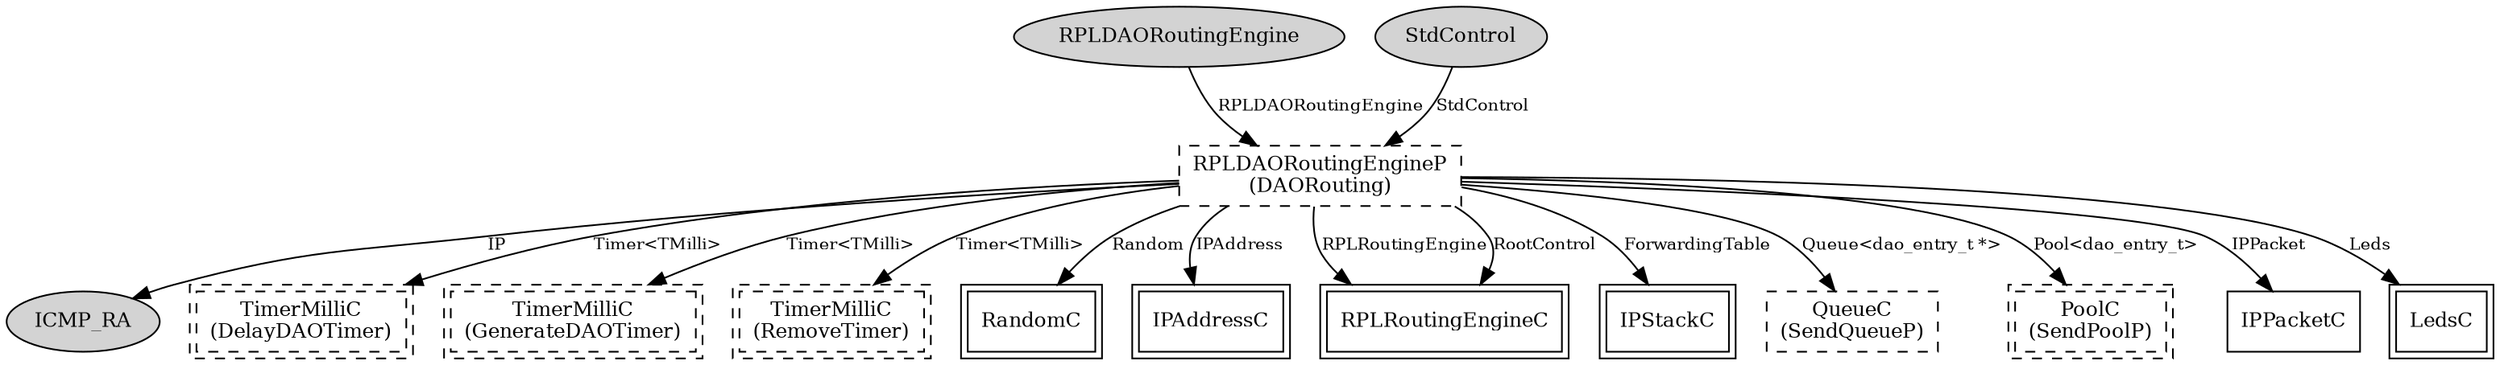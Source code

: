 digraph "tos.lib.net.rpl.RPLDAORoutingEngineC" {
  n0x4162dd00 [shape=ellipse, style=filled, label="RPLDAORoutingEngine", fontsize=12];
  "RPLDAORoutingEngineC.DAORouting" [fontsize=12, shape=box, style=dashed, label="RPLDAORoutingEngineP\n(DAORouting)", URL="../chtml/tos.lib.net.rpl.RPLDAORoutingEngineP.html"];
  n0x4162d848 [shape=ellipse, style=filled, label="StdControl", fontsize=12];
  "RPLDAORoutingEngineC.DAORouting" [fontsize=12, shape=box, style=dashed, label="RPLDAORoutingEngineP\n(DAORouting)", URL="../chtml/tos.lib.net.rpl.RPLDAORoutingEngineP.html"];
  "RPLDAORoutingEngineC.DAORouting" [fontsize=12, shape=box, style=dashed, label="RPLDAORoutingEngineP\n(DAORouting)", URL="../chtml/tos.lib.net.rpl.RPLDAORoutingEngineP.html"];
  n0x416205e8 [shape=ellipse, style=filled, label="ICMP_RA", fontsize=12];
  "RPLDAORoutingEngineC.DAORouting" [fontsize=12, shape=box, style=dashed, label="RPLDAORoutingEngineP\n(DAORouting)", URL="../chtml/tos.lib.net.rpl.RPLDAORoutingEngineP.html"];
  "RPLDAORoutingEngineC.DelayDAOTimer" [fontsize=12, shape=box,peripheries=2, style=dashed, label="TimerMilliC\n(DelayDAOTimer)", URL="../chtml/tos.system.TimerMilliC.html"];
  "RPLDAORoutingEngineC.DAORouting" [fontsize=12, shape=box, style=dashed, label="RPLDAORoutingEngineP\n(DAORouting)", URL="../chtml/tos.lib.net.rpl.RPLDAORoutingEngineP.html"];
  "RPLDAORoutingEngineC.GenerateDAOTimer" [fontsize=12, shape=box,peripheries=2, style=dashed, label="TimerMilliC\n(GenerateDAOTimer)", URL="../chtml/tos.system.TimerMilliC.html"];
  "RPLDAORoutingEngineC.DAORouting" [fontsize=12, shape=box, style=dashed, label="RPLDAORoutingEngineP\n(DAORouting)", URL="../chtml/tos.lib.net.rpl.RPLDAORoutingEngineP.html"];
  "RPLDAORoutingEngineC.RemoveTimer" [fontsize=12, shape=box,peripheries=2, style=dashed, label="TimerMilliC\n(RemoveTimer)", URL="../chtml/tos.system.TimerMilliC.html"];
  "RPLDAORoutingEngineC.DAORouting" [fontsize=12, shape=box, style=dashed, label="RPLDAORoutingEngineP\n(DAORouting)", URL="../chtml/tos.lib.net.rpl.RPLDAORoutingEngineP.html"];
  "RandomC" [fontsize=12, shape=box,peripheries=2, URL="../chtml/tos.system.RandomC.html"];
  "RPLDAORoutingEngineC.DAORouting" [fontsize=12, shape=box, style=dashed, label="RPLDAORoutingEngineP\n(DAORouting)", URL="../chtml/tos.lib.net.rpl.RPLDAORoutingEngineP.html"];
  "IPAddressC" [fontsize=12, shape=box,peripheries=2, URL="../chtml/tos.lib.net.blip.IPAddressC.html"];
  "RPLDAORoutingEngineC.DAORouting" [fontsize=12, shape=box, style=dashed, label="RPLDAORoutingEngineP\n(DAORouting)", URL="../chtml/tos.lib.net.rpl.RPLDAORoutingEngineP.html"];
  "RPLRoutingEngineC" [fontsize=12, shape=box,peripheries=2, URL="../chtml/tos.lib.net.rpl.RPLRoutingEngineC.html"];
  "RPLDAORoutingEngineC.DAORouting" [fontsize=12, shape=box, style=dashed, label="RPLDAORoutingEngineP\n(DAORouting)", URL="../chtml/tos.lib.net.rpl.RPLDAORoutingEngineP.html"];
  "RPLRoutingEngineC" [fontsize=12, shape=box,peripheries=2, URL="../chtml/tos.lib.net.rpl.RPLRoutingEngineC.html"];
  "RPLDAORoutingEngineC.DAORouting" [fontsize=12, shape=box, style=dashed, label="RPLDAORoutingEngineP\n(DAORouting)", URL="../chtml/tos.lib.net.rpl.RPLDAORoutingEngineP.html"];
  "IPStackC" [fontsize=12, shape=box,peripheries=2, URL="../chtml/tos.lib.net.blip.IPStackC.html"];
  "RPLDAORoutingEngineC.DAORouting" [fontsize=12, shape=box, style=dashed, label="RPLDAORoutingEngineP\n(DAORouting)", URL="../chtml/tos.lib.net.rpl.RPLDAORoutingEngineP.html"];
  "RPLDAORoutingEngineC.SendQueueP" [fontsize=12, shape=box, style=dashed, label="QueueC\n(SendQueueP)", URL="../chtml/tos.system.QueueC.html"];
  "RPLDAORoutingEngineC.DAORouting" [fontsize=12, shape=box, style=dashed, label="RPLDAORoutingEngineP\n(DAORouting)", URL="../chtml/tos.lib.net.rpl.RPLDAORoutingEngineP.html"];
  "RPLDAORoutingEngineC.SendPoolP" [fontsize=12, shape=box,peripheries=2, style=dashed, label="PoolC\n(SendPoolP)", URL="../chtml/tos.system.PoolC.html"];
  "RPLDAORoutingEngineC.DAORouting" [fontsize=12, shape=box, style=dashed, label="RPLDAORoutingEngineP\n(DAORouting)", URL="../chtml/tos.lib.net.rpl.RPLDAORoutingEngineP.html"];
  "IPPacketC" [fontsize=12, shape=box, URL="../chtml/tos.lib.net.blip.IPPacketC.html"];
  "RPLDAORoutingEngineC.DAORouting" [fontsize=12, shape=box, style=dashed, label="RPLDAORoutingEngineP\n(DAORouting)", URL="../chtml/tos.lib.net.rpl.RPLDAORoutingEngineP.html"];
  "LedsC" [fontsize=12, shape=box,peripheries=2, URL="../chtml/tos.system.LedsC.html"];
  "n0x4162dd00" -> "RPLDAORoutingEngineC.DAORouting" [label="RPLDAORoutingEngine", URL="../ihtml/tos.lib.net.rpl.RPLDAORoutingEngine.html", fontsize=10];
  "n0x4162d848" -> "RPLDAORoutingEngineC.DAORouting" [label="StdControl", URL="../ihtml/tos.interfaces.StdControl.html", fontsize=10];
  "RPLDAORoutingEngineC.DAORouting" -> "n0x416205e8" [label="IP", URL="../ihtml/tos.lib.net.blip.interfaces.IP.html", fontsize=10];
  "RPLDAORoutingEngineC.DAORouting" -> "RPLDAORoutingEngineC.DelayDAOTimer" [label="Timer<TMilli>", URL="../ihtml/tos.lib.timer.Timer.html", fontsize=10];
  "RPLDAORoutingEngineC.DAORouting" -> "RPLDAORoutingEngineC.GenerateDAOTimer" [label="Timer<TMilli>", URL="../ihtml/tos.lib.timer.Timer.html", fontsize=10];
  "RPLDAORoutingEngineC.DAORouting" -> "RPLDAORoutingEngineC.RemoveTimer" [label="Timer<TMilli>", URL="../ihtml/tos.lib.timer.Timer.html", fontsize=10];
  "RPLDAORoutingEngineC.DAORouting" -> "RandomC" [label="Random", URL="../ihtml/tos.interfaces.Random.html", fontsize=10];
  "RPLDAORoutingEngineC.DAORouting" -> "IPAddressC" [label="IPAddress", URL="../ihtml/tos.lib.net.blip.interfaces.IPAddress.html", fontsize=10];
  "RPLDAORoutingEngineC.DAORouting" -> "RPLRoutingEngineC" [label="RPLRoutingEngine", URL="../ihtml/tos.lib.net.rpl.RPLRoutingEngine.html", fontsize=10];
  "RPLDAORoutingEngineC.DAORouting" -> "RPLRoutingEngineC" [label="RootControl", URL="../ihtml/tos.lib.net.RootControl.html", fontsize=10];
  "RPLDAORoutingEngineC.DAORouting" -> "IPStackC" [label="ForwardingTable", URL="../ihtml/tos.lib.net.blip.interfaces.ForwardingTable.html", fontsize=10];
  "RPLDAORoutingEngineC.DAORouting" -> "RPLDAORoutingEngineC.SendQueueP" [label="Queue<dao_entry_t *>", URL="../ihtml/tos.interfaces.Queue.html", fontsize=10];
  "RPLDAORoutingEngineC.DAORouting" -> "RPLDAORoutingEngineC.SendPoolP" [label="Pool<dao_entry_t>", URL="../ihtml/tos.interfaces.Pool.html", fontsize=10];
  "RPLDAORoutingEngineC.DAORouting" -> "IPPacketC" [label="IPPacket", URL="../ihtml/tos.lib.net.blip.interfaces.IPPacket.html", fontsize=10];
  "RPLDAORoutingEngineC.DAORouting" -> "LedsC" [label="Leds", URL="../ihtml/tos.interfaces.Leds.html", fontsize=10];
}
